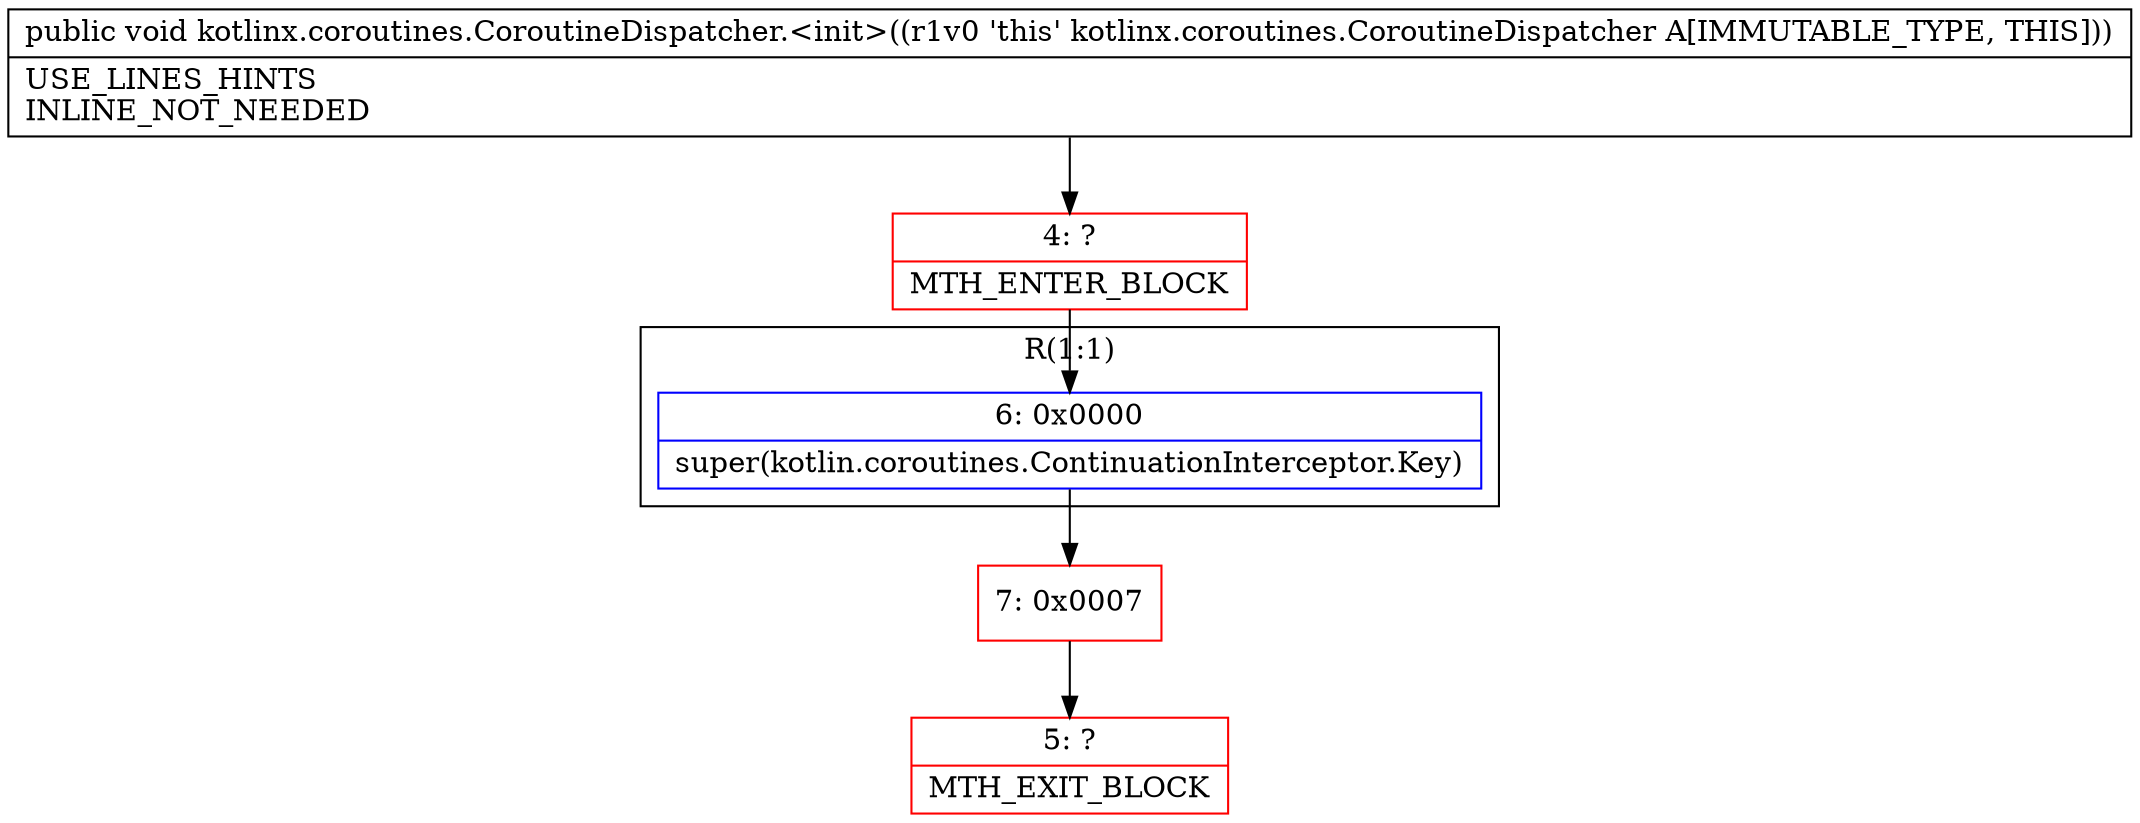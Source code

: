 digraph "CFG forkotlinx.coroutines.CoroutineDispatcher.\<init\>()V" {
subgraph cluster_Region_1527185441 {
label = "R(1:1)";
node [shape=record,color=blue];
Node_6 [shape=record,label="{6\:\ 0x0000|super(kotlin.coroutines.ContinuationInterceptor.Key)\l}"];
}
Node_4 [shape=record,color=red,label="{4\:\ ?|MTH_ENTER_BLOCK\l}"];
Node_7 [shape=record,color=red,label="{7\:\ 0x0007}"];
Node_5 [shape=record,color=red,label="{5\:\ ?|MTH_EXIT_BLOCK\l}"];
MethodNode[shape=record,label="{public void kotlinx.coroutines.CoroutineDispatcher.\<init\>((r1v0 'this' kotlinx.coroutines.CoroutineDispatcher A[IMMUTABLE_TYPE, THIS]))  | USE_LINES_HINTS\lINLINE_NOT_NEEDED\l}"];
MethodNode -> Node_4;Node_6 -> Node_7;
Node_4 -> Node_6;
Node_7 -> Node_5;
}

